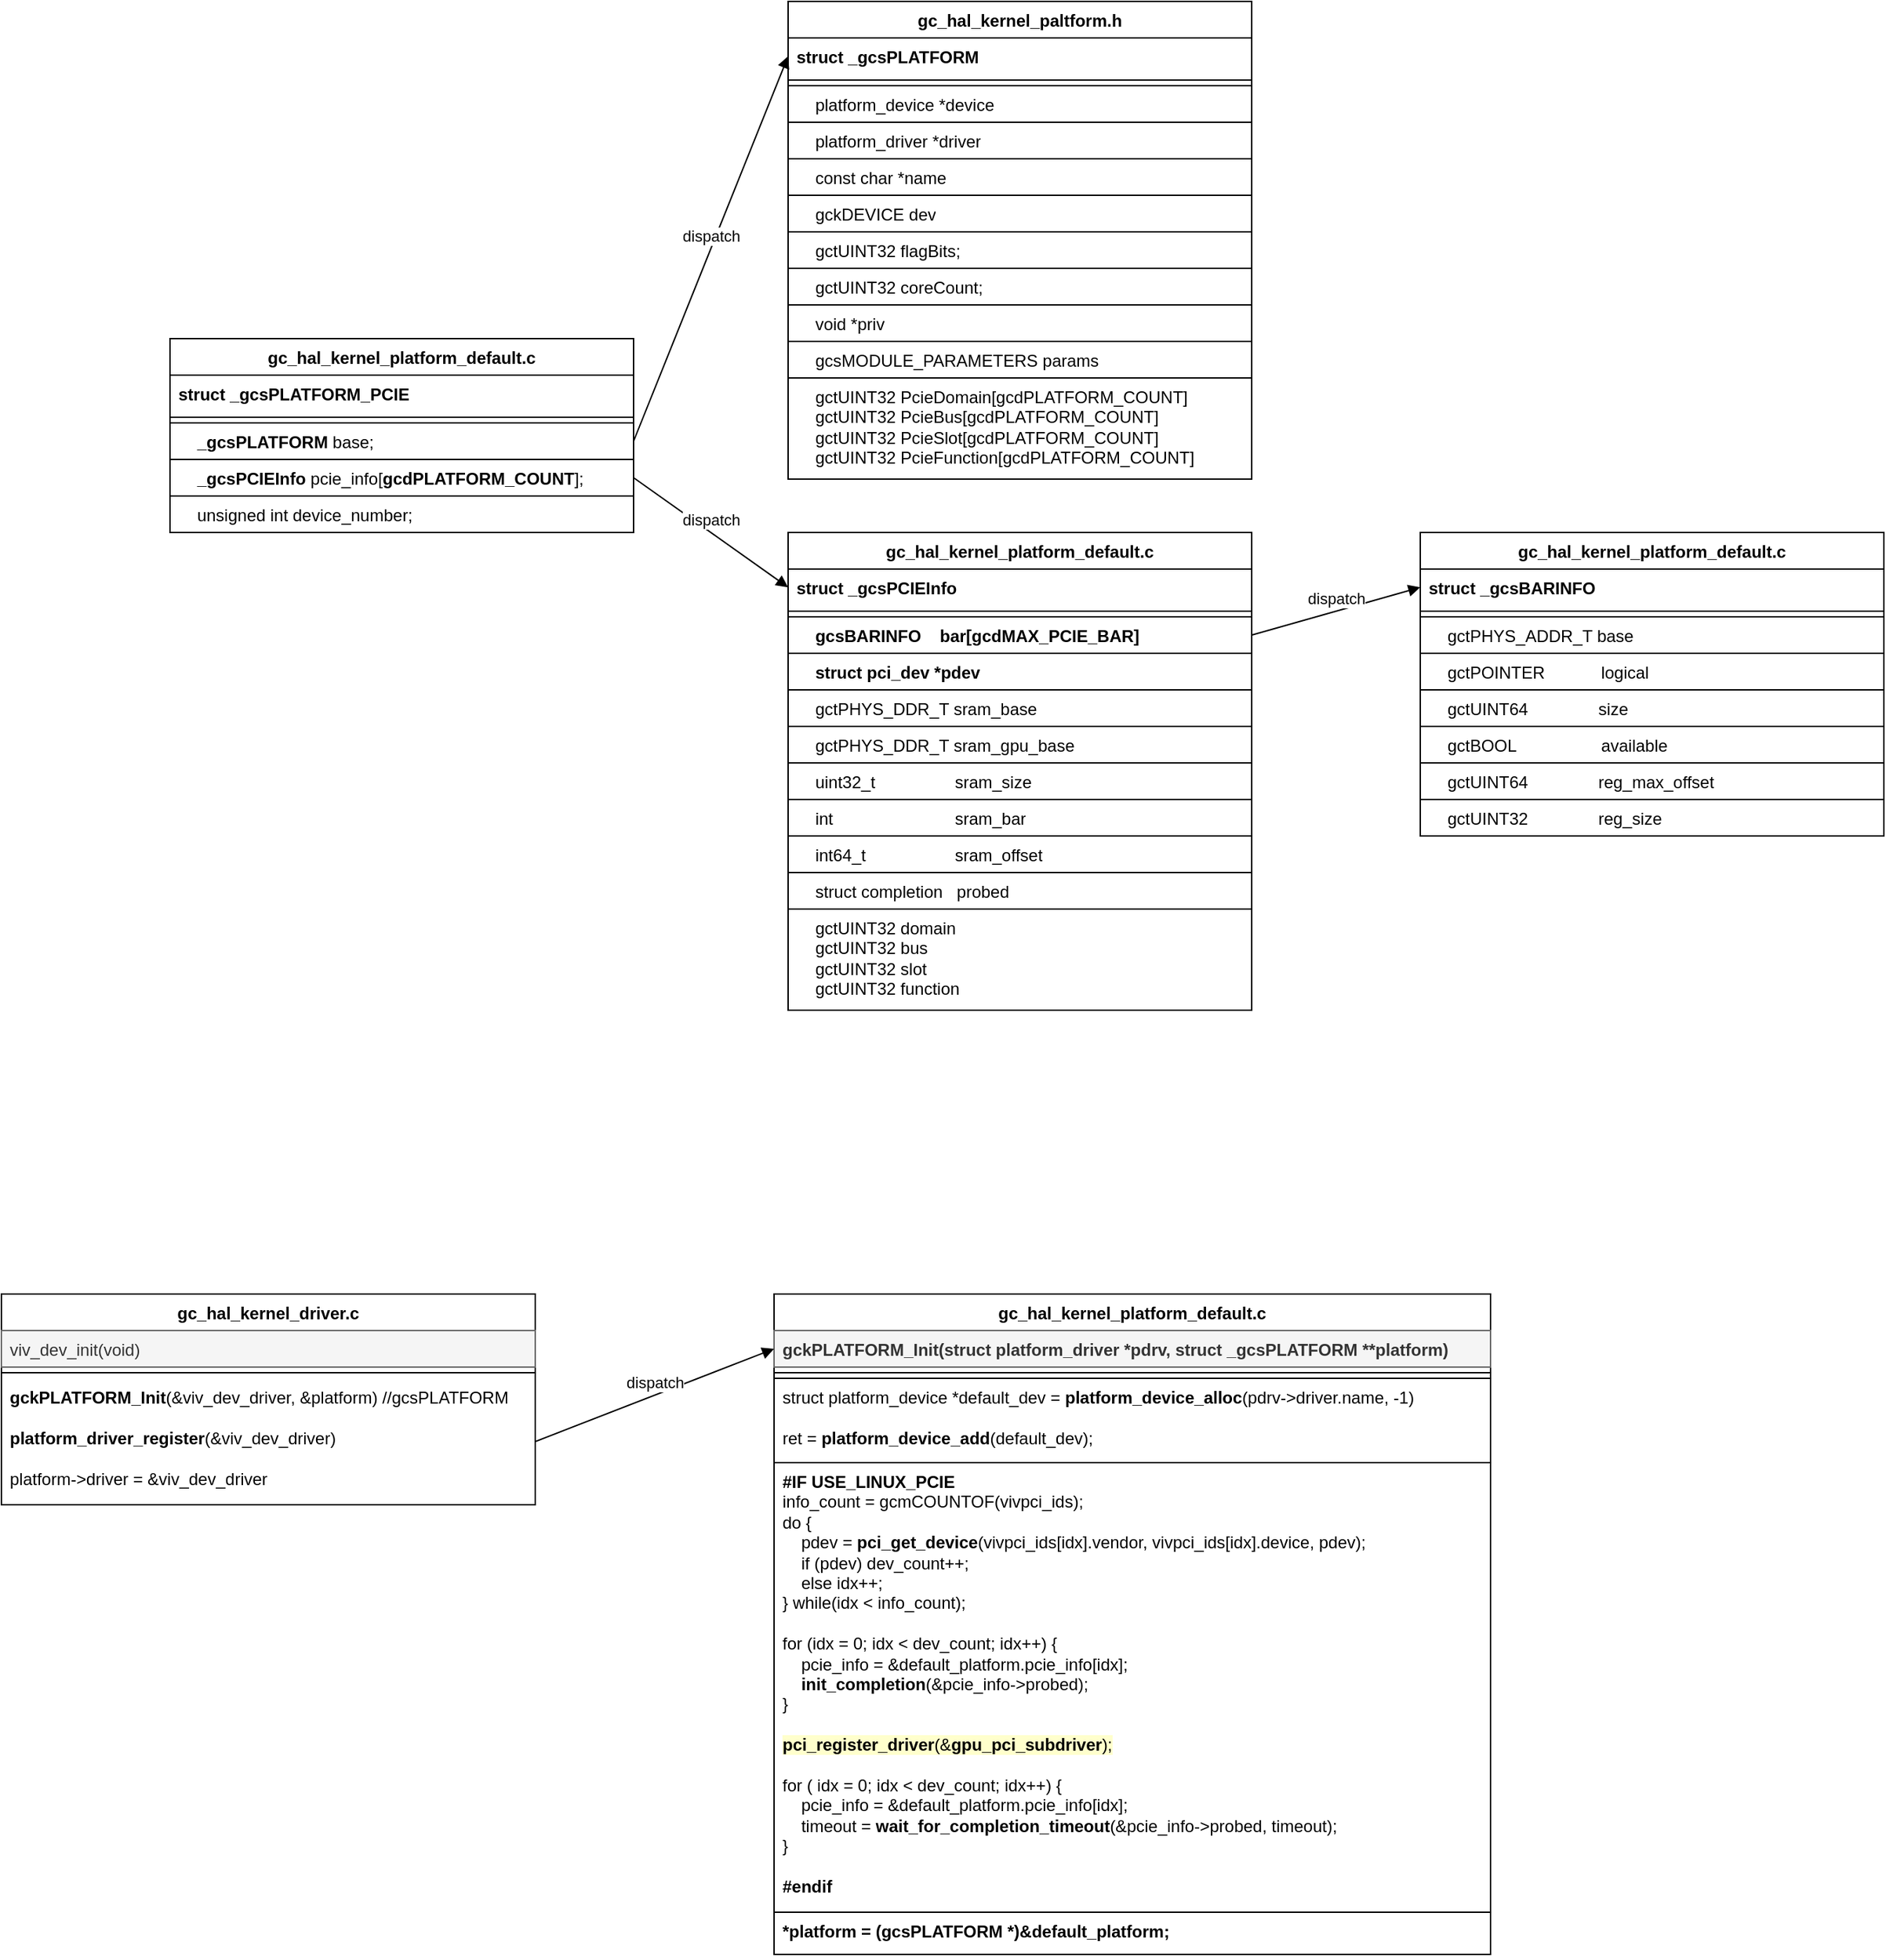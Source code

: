 <mxfile version="26.0.14">
  <diagram name="Page-1" id="wO5cqh8CYZ76xLUZRR5B">
    <mxGraphModel dx="1731" dy="2123" grid="1" gridSize="10" guides="1" tooltips="1" connect="1" arrows="1" fold="1" page="1" pageScale="1" pageWidth="850" pageHeight="1100" math="0" shadow="0">
      <root>
        <mxCell id="0" />
        <mxCell id="1" parent="0" />
        <mxCell id="h7-dKMPolAdH-bQS6LUS-2" value="gc_hal_kernel_driver.c" style="swimlane;fontStyle=1;align=center;verticalAlign=top;childLayout=stackLayout;horizontal=1;startSize=26;horizontalStack=0;resizeParent=1;resizeParentMax=0;resizeLast=0;collapsible=1;marginBottom=0;whiteSpace=wrap;html=1;" vertex="1" parent="1">
          <mxGeometry x="40" y="40" width="380" height="150" as="geometry" />
        </mxCell>
        <mxCell id="h7-dKMPolAdH-bQS6LUS-3" value="viv_dev_init(void)" style="text;strokeColor=#666666;fillColor=#f5f5f5;align=left;verticalAlign=top;spacingLeft=4;spacingRight=4;overflow=hidden;rotatable=0;points=[[0,0.5],[1,0.5]];portConstraint=eastwest;whiteSpace=wrap;html=1;fontColor=#333333;" vertex="1" parent="h7-dKMPolAdH-bQS6LUS-2">
          <mxGeometry y="26" width="380" height="26" as="geometry" />
        </mxCell>
        <mxCell id="h7-dKMPolAdH-bQS6LUS-4" value="" style="line;strokeWidth=1;fillColor=none;align=left;verticalAlign=middle;spacingTop=-1;spacingLeft=3;spacingRight=3;rotatable=0;labelPosition=right;points=[];portConstraint=eastwest;strokeColor=inherit;" vertex="1" parent="h7-dKMPolAdH-bQS6LUS-2">
          <mxGeometry y="52" width="380" height="8" as="geometry" />
        </mxCell>
        <mxCell id="h7-dKMPolAdH-bQS6LUS-5" value="&lt;b&gt;gckPLATFORM_Init&lt;/b&gt;(&amp;amp;viv_dev_driver, &amp;amp;platform) //gcsPLATFORM&lt;div&gt;&lt;br&gt;&lt;/div&gt;&lt;div&gt;&lt;b&gt;platform_driver_register&lt;/b&gt;(&amp;amp;viv_dev_driver)&lt;/div&gt;&lt;div&gt;&lt;br&gt;&lt;/div&gt;&lt;div&gt;platform-&amp;gt;driver = &amp;amp;viv_dev_driver&lt;/div&gt;" style="text;strokeColor=none;fillColor=none;align=left;verticalAlign=top;spacingLeft=4;spacingRight=4;overflow=hidden;rotatable=0;points=[[0,0.5],[1,0.5]];portConstraint=eastwest;whiteSpace=wrap;html=1;" vertex="1" parent="h7-dKMPolAdH-bQS6LUS-2">
          <mxGeometry y="60" width="380" height="90" as="geometry" />
        </mxCell>
        <mxCell id="h7-dKMPolAdH-bQS6LUS-6" value="gc_hal_kernel_platform_default.c" style="swimlane;fontStyle=1;align=center;verticalAlign=top;childLayout=stackLayout;horizontal=1;startSize=26;horizontalStack=0;resizeParent=1;resizeParentMax=0;resizeLast=0;collapsible=1;marginBottom=0;whiteSpace=wrap;html=1;" vertex="1" parent="1">
          <mxGeometry x="590" y="40" width="510" height="470" as="geometry" />
        </mxCell>
        <mxCell id="h7-dKMPolAdH-bQS6LUS-7" value="&lt;b&gt;gckPLATFORM_Init(struct platform_driver *pdrv, struct _gcsPLATFORM **platform)&lt;/b&gt;" style="text;strokeColor=#666666;fillColor=#f5f5f5;align=left;verticalAlign=top;spacingLeft=4;spacingRight=4;overflow=hidden;rotatable=0;points=[[0,0.5],[1,0.5]];portConstraint=eastwest;whiteSpace=wrap;html=1;fontColor=#333333;" vertex="1" parent="h7-dKMPolAdH-bQS6LUS-6">
          <mxGeometry y="26" width="510" height="26" as="geometry" />
        </mxCell>
        <mxCell id="h7-dKMPolAdH-bQS6LUS-8" value="" style="line;strokeWidth=1;fillColor=none;align=left;verticalAlign=middle;spacingTop=-1;spacingLeft=3;spacingRight=3;rotatable=0;labelPosition=right;points=[];portConstraint=eastwest;strokeColor=inherit;" vertex="1" parent="h7-dKMPolAdH-bQS6LUS-6">
          <mxGeometry y="52" width="510" height="8" as="geometry" />
        </mxCell>
        <mxCell id="h7-dKMPolAdH-bQS6LUS-9" value="struct platform_device *default_dev = &lt;b&gt;platform_device_alloc&lt;/b&gt;(pdrv-&amp;gt;driver.name, -1)&lt;div&gt;&lt;br&gt;&lt;/div&gt;&lt;div&gt;ret = &lt;b&gt;platform_device_add&lt;/b&gt;(default_dev);&lt;/div&gt;" style="text;strokeColor=default;fillColor=none;align=left;verticalAlign=top;spacingLeft=4;spacingRight=4;overflow=hidden;rotatable=0;points=[[0,0.5],[1,0.5]];portConstraint=eastwest;whiteSpace=wrap;html=1;" vertex="1" parent="h7-dKMPolAdH-bQS6LUS-6">
          <mxGeometry y="60" width="510" height="60" as="geometry" />
        </mxCell>
        <mxCell id="h7-dKMPolAdH-bQS6LUS-10" value="&lt;div&gt;&lt;b&gt;#IF USE_LINUX_PCIE&lt;/b&gt;&lt;/div&gt;&lt;div&gt;info_count = gcmCOUNTOF(vivpci_ids);&lt;/div&gt;&lt;div&gt;do {&lt;/div&gt;&lt;div&gt;&amp;nbsp; &amp;nbsp; pdev = &lt;b&gt;pci_get_device&lt;/b&gt;(vivpci_ids[idx].vendor, vivpci_ids[idx].device, pdev);&lt;/div&gt;&lt;div&gt;&amp;nbsp; &amp;nbsp; if (pdev) dev_count++;&lt;/div&gt;&lt;div&gt;&amp;nbsp; &amp;nbsp; else idx++;&lt;/div&gt;&lt;div&gt;} while(idx &amp;lt; info_count);&lt;/div&gt;&lt;div&gt;&lt;br&gt;&lt;/div&gt;&lt;div&gt;for (idx = 0; idx &amp;lt; dev_count; idx++) {&lt;/div&gt;&lt;div&gt;&amp;nbsp; &amp;nbsp; pcie_info = &amp;amp;default_platform.pcie_info[idx];&lt;/div&gt;&lt;div&gt;&amp;nbsp; &amp;nbsp; &lt;b&gt;init_completion&lt;/b&gt;(&amp;amp;pcie_info-&amp;gt;probed);&lt;/div&gt;&lt;div&gt;}&lt;/div&gt;&lt;div&gt;&lt;br&gt;&lt;/div&gt;&lt;div&gt;&lt;span style=&quot;background-color: light-dark(rgb(255, 255, 204), rgb(255, 255, 255));&quot;&gt;&lt;b&gt;pci_register_driver&lt;/b&gt;(&amp;amp;&lt;b&gt;gpu_pci_subdriver&lt;/b&gt;);&lt;/span&gt;&lt;/div&gt;&lt;div&gt;&lt;span style=&quot;background-color: light-dark(rgb(255, 255, 204), rgb(255, 255, 255));&quot;&gt;&lt;font&gt;&lt;br&gt;&lt;/font&gt;&lt;/span&gt;&lt;/div&gt;&lt;div&gt;&lt;font style=&quot;background-color: light-dark(#ffffff, var(--ge-dark-color, #121212));&quot;&gt;for ( idx = 0; idx &amp;lt; dev_count; idx++) {&lt;/font&gt;&lt;/div&gt;&lt;div&gt;&lt;font style=&quot;background-color: light-dark(#ffffff, var(--ge-dark-color, #121212));&quot;&gt;&amp;nbsp; &amp;nbsp; pcie_info = &amp;amp;default_platform.pcie_info[idx];&lt;/font&gt;&lt;/div&gt;&lt;div&gt;&lt;font style=&quot;background-color: light-dark(#ffffff, var(--ge-dark-color, #121212));&quot;&gt;&amp;nbsp; &amp;nbsp; timeout = &lt;b&gt;wait_for_completion_timeout&lt;/b&gt;(&amp;amp;pcie_info-&amp;gt;probed, timeout);&lt;/font&gt;&lt;/div&gt;&lt;div&gt;&lt;font style=&quot;background-color: light-dark(#ffffff, var(--ge-dark-color, #121212));&quot;&gt;}&lt;/font&gt;&lt;/div&gt;&lt;div&gt;&lt;br&gt;&lt;/div&gt;&lt;div&gt;&lt;b&gt;#endif&lt;/b&gt;&lt;/div&gt;" style="text;strokeColor=default;fillColor=none;align=left;verticalAlign=top;spacingLeft=4;spacingRight=4;overflow=hidden;rotatable=0;points=[[0,0.5],[1,0.5]];portConstraint=eastwest;whiteSpace=wrap;html=1;" vertex="1" parent="h7-dKMPolAdH-bQS6LUS-6">
          <mxGeometry y="120" width="510" height="320" as="geometry" />
        </mxCell>
        <mxCell id="h7-dKMPolAdH-bQS6LUS-11" value="&lt;div&gt;&lt;b&gt;*platform = (gcsPLATFORM *)&amp;amp;default_platform;&lt;/b&gt;&lt;/div&gt;" style="text;strokeColor=default;fillColor=none;align=left;verticalAlign=top;spacingLeft=4;spacingRight=4;overflow=hidden;rotatable=0;points=[[0,0.5],[1,0.5]];portConstraint=eastwest;whiteSpace=wrap;html=1;" vertex="1" parent="h7-dKMPolAdH-bQS6LUS-6">
          <mxGeometry y="440" width="510" height="30" as="geometry" />
        </mxCell>
        <mxCell id="h7-dKMPolAdH-bQS6LUS-12" value="dispatch" style="html=1;verticalAlign=bottom;endArrow=block;curved=0;rounded=0;entryX=0;entryY=0.5;entryDx=0;entryDy=0;exitX=1;exitY=0.5;exitDx=0;exitDy=0;" edge="1" parent="1" source="h7-dKMPolAdH-bQS6LUS-5" target="h7-dKMPolAdH-bQS6LUS-7">
          <mxGeometry width="80" relative="1" as="geometry">
            <mxPoint x="-90" y="-90" as="sourcePoint" />
            <mxPoint x="300" y="-200" as="targetPoint" />
          </mxGeometry>
        </mxCell>
        <mxCell id="h7-dKMPolAdH-bQS6LUS-13" value="gc_hal_kernel_platform_default.c" style="swimlane;fontStyle=1;align=center;verticalAlign=top;childLayout=stackLayout;horizontal=1;startSize=26;horizontalStack=0;resizeParent=1;resizeParentMax=0;resizeLast=0;collapsible=1;marginBottom=0;whiteSpace=wrap;html=1;" vertex="1" parent="1">
          <mxGeometry x="160" y="-640" width="330" height="138" as="geometry" />
        </mxCell>
        <mxCell id="h7-dKMPolAdH-bQS6LUS-14" value="&lt;b&gt;struct _gcsPLATFORM_PCIE&lt;/b&gt;" style="text;strokeColor=none;fillColor=none;align=left;verticalAlign=top;spacingLeft=4;spacingRight=4;overflow=hidden;rotatable=0;points=[[0,0.5],[1,0.5]];portConstraint=eastwest;whiteSpace=wrap;html=1;" vertex="1" parent="h7-dKMPolAdH-bQS6LUS-13">
          <mxGeometry y="26" width="330" height="26" as="geometry" />
        </mxCell>
        <mxCell id="h7-dKMPolAdH-bQS6LUS-15" value="" style="line;strokeWidth=1;fillColor=none;align=left;verticalAlign=middle;spacingTop=-1;spacingLeft=3;spacingRight=3;rotatable=0;labelPosition=right;points=[];portConstraint=eastwest;strokeColor=inherit;" vertex="1" parent="h7-dKMPolAdH-bQS6LUS-13">
          <mxGeometry y="52" width="330" height="8" as="geometry" />
        </mxCell>
        <mxCell id="h7-dKMPolAdH-bQS6LUS-16" value="&lt;b&gt;&amp;nbsp; &amp;nbsp; _gcsPLATFORM&lt;/b&gt; base;" style="text;strokeColor=default;fillColor=none;align=left;verticalAlign=top;spacingLeft=4;spacingRight=4;overflow=hidden;rotatable=0;points=[[0,0.5],[1,0.5]];portConstraint=eastwest;whiteSpace=wrap;html=1;" vertex="1" parent="h7-dKMPolAdH-bQS6LUS-13">
          <mxGeometry y="60" width="330" height="26" as="geometry" />
        </mxCell>
        <mxCell id="h7-dKMPolAdH-bQS6LUS-17" value="&lt;b&gt;&amp;nbsp; &amp;nbsp; _gcsPCIEInfo &lt;/b&gt;pcie_info[&lt;b&gt;gcdPLATFORM_COUNT&lt;/b&gt;];" style="text;strokeColor=default;fillColor=none;align=left;verticalAlign=top;spacingLeft=4;spacingRight=4;overflow=hidden;rotatable=0;points=[[0,0.5],[1,0.5]];portConstraint=eastwest;whiteSpace=wrap;html=1;" vertex="1" parent="h7-dKMPolAdH-bQS6LUS-13">
          <mxGeometry y="86" width="330" height="26" as="geometry" />
        </mxCell>
        <mxCell id="h7-dKMPolAdH-bQS6LUS-18" value="&amp;nbsp; &amp;nbsp; unsigned int device_number;" style="text;strokeColor=default;fillColor=none;align=left;verticalAlign=top;spacingLeft=4;spacingRight=4;overflow=hidden;rotatable=0;points=[[0,0.5],[1,0.5]];portConstraint=eastwest;whiteSpace=wrap;html=1;" vertex="1" parent="h7-dKMPolAdH-bQS6LUS-13">
          <mxGeometry y="112" width="330" height="26" as="geometry" />
        </mxCell>
        <mxCell id="h7-dKMPolAdH-bQS6LUS-19" value="gc_hal_kernel_platform_default.c" style="swimlane;fontStyle=1;align=center;verticalAlign=top;childLayout=stackLayout;horizontal=1;startSize=26;horizontalStack=0;resizeParent=1;resizeParentMax=0;resizeLast=0;collapsible=1;marginBottom=0;whiteSpace=wrap;html=1;" vertex="1" parent="1">
          <mxGeometry x="600" y="-502" width="330" height="340" as="geometry" />
        </mxCell>
        <mxCell id="h7-dKMPolAdH-bQS6LUS-20" value="&lt;b&gt;struct _gcsPCIEInfo&lt;/b&gt;" style="text;strokeColor=none;fillColor=none;align=left;verticalAlign=top;spacingLeft=4;spacingRight=4;overflow=hidden;rotatable=0;points=[[0,0.5],[1,0.5]];portConstraint=eastwest;whiteSpace=wrap;html=1;" vertex="1" parent="h7-dKMPolAdH-bQS6LUS-19">
          <mxGeometry y="26" width="330" height="26" as="geometry" />
        </mxCell>
        <mxCell id="h7-dKMPolAdH-bQS6LUS-21" value="" style="line;strokeWidth=1;fillColor=none;align=left;verticalAlign=middle;spacingTop=-1;spacingLeft=3;spacingRight=3;rotatable=0;labelPosition=right;points=[];portConstraint=eastwest;strokeColor=inherit;" vertex="1" parent="h7-dKMPolAdH-bQS6LUS-19">
          <mxGeometry y="52" width="330" height="8" as="geometry" />
        </mxCell>
        <mxCell id="h7-dKMPolAdH-bQS6LUS-22" value="&lt;b&gt;&amp;nbsp; &amp;nbsp; gcsBARINFO&amp;nbsp; &amp;nbsp; bar[gcdMAX_PCIE_BAR]&lt;/b&gt;" style="text;strokeColor=default;fillColor=none;align=left;verticalAlign=top;spacingLeft=4;spacingRight=4;overflow=hidden;rotatable=0;points=[[0,0.5],[1,0.5]];portConstraint=eastwest;whiteSpace=wrap;html=1;" vertex="1" parent="h7-dKMPolAdH-bQS6LUS-19">
          <mxGeometry y="60" width="330" height="26" as="geometry" />
        </mxCell>
        <mxCell id="h7-dKMPolAdH-bQS6LUS-23" value="&lt;b&gt;&amp;nbsp; &amp;nbsp; struct pci_dev *pdev&lt;/b&gt;" style="text;strokeColor=default;fillColor=none;align=left;verticalAlign=top;spacingLeft=4;spacingRight=4;overflow=hidden;rotatable=0;points=[[0,0.5],[1,0.5]];portConstraint=eastwest;whiteSpace=wrap;html=1;" vertex="1" parent="h7-dKMPolAdH-bQS6LUS-19">
          <mxGeometry y="86" width="330" height="26" as="geometry" />
        </mxCell>
        <mxCell id="h7-dKMPolAdH-bQS6LUS-37" value="&amp;nbsp; &amp;nbsp; gctPHYS_DDR_T sram_base" style="text;strokeColor=default;fillColor=none;align=left;verticalAlign=top;spacingLeft=4;spacingRight=4;overflow=hidden;rotatable=0;points=[[0,0.5],[1,0.5]];portConstraint=eastwest;whiteSpace=wrap;html=1;" vertex="1" parent="h7-dKMPolAdH-bQS6LUS-19">
          <mxGeometry y="112" width="330" height="26" as="geometry" />
        </mxCell>
        <mxCell id="h7-dKMPolAdH-bQS6LUS-38" value="&amp;nbsp; &amp;nbsp; gctPHYS_DDR_T sram_gpu_base" style="text;strokeColor=default;fillColor=none;align=left;verticalAlign=top;spacingLeft=4;spacingRight=4;overflow=hidden;rotatable=0;points=[[0,0.5],[1,0.5]];portConstraint=eastwest;whiteSpace=wrap;html=1;" vertex="1" parent="h7-dKMPolAdH-bQS6LUS-19">
          <mxGeometry y="138" width="330" height="26" as="geometry" />
        </mxCell>
        <mxCell id="h7-dKMPolAdH-bQS6LUS-24" value="&amp;nbsp; &amp;nbsp; uint32_t&amp;nbsp; &amp;nbsp; &amp;nbsp; &amp;nbsp; &amp;nbsp; &amp;nbsp; &amp;nbsp; &amp;nbsp; &amp;nbsp;sram_size" style="text;strokeColor=default;fillColor=none;align=left;verticalAlign=top;spacingLeft=4;spacingRight=4;overflow=hidden;rotatable=0;points=[[0,0.5],[1,0.5]];portConstraint=eastwest;whiteSpace=wrap;html=1;" vertex="1" parent="h7-dKMPolAdH-bQS6LUS-19">
          <mxGeometry y="164" width="330" height="26" as="geometry" />
        </mxCell>
        <mxCell id="h7-dKMPolAdH-bQS6LUS-39" value="&amp;nbsp; &amp;nbsp; int&amp;nbsp; &amp;nbsp; &amp;nbsp; &amp;nbsp; &amp;nbsp; &amp;nbsp; &amp;nbsp; &amp;nbsp; &amp;nbsp; &amp;nbsp; &amp;nbsp; &amp;nbsp; &amp;nbsp; sram_bar" style="text;strokeColor=default;fillColor=none;align=left;verticalAlign=top;spacingLeft=4;spacingRight=4;overflow=hidden;rotatable=0;points=[[0,0.5],[1,0.5]];portConstraint=eastwest;whiteSpace=wrap;html=1;" vertex="1" parent="h7-dKMPolAdH-bQS6LUS-19">
          <mxGeometry y="190" width="330" height="26" as="geometry" />
        </mxCell>
        <mxCell id="h7-dKMPolAdH-bQS6LUS-40" value="&amp;nbsp; &amp;nbsp; int64_t&amp;nbsp; &amp;nbsp; &amp;nbsp; &amp;nbsp; &amp;nbsp; &amp;nbsp; &amp;nbsp; &amp;nbsp; &amp;nbsp; &amp;nbsp;sram_offset" style="text;strokeColor=default;fillColor=none;align=left;verticalAlign=top;spacingLeft=4;spacingRight=4;overflow=hidden;rotatable=0;points=[[0,0.5],[1,0.5]];portConstraint=eastwest;whiteSpace=wrap;html=1;" vertex="1" parent="h7-dKMPolAdH-bQS6LUS-19">
          <mxGeometry y="216" width="330" height="26" as="geometry" />
        </mxCell>
        <mxCell id="h7-dKMPolAdH-bQS6LUS-41" value="&amp;nbsp; &amp;nbsp; struct completion&amp;nbsp; &amp;nbsp;probed" style="text;strokeColor=default;fillColor=none;align=left;verticalAlign=top;spacingLeft=4;spacingRight=4;overflow=hidden;rotatable=0;points=[[0,0.5],[1,0.5]];portConstraint=eastwest;whiteSpace=wrap;html=1;" vertex="1" parent="h7-dKMPolAdH-bQS6LUS-19">
          <mxGeometry y="242" width="330" height="26" as="geometry" />
        </mxCell>
        <mxCell id="h7-dKMPolAdH-bQS6LUS-42" value="&amp;nbsp; &amp;nbsp; gctUINT32 domain&lt;br&gt;&amp;nbsp; &amp;nbsp; gctUINT32 bus&lt;div&gt;&amp;nbsp; &amp;nbsp; gctUINT32 slot&lt;/div&gt;&lt;div&gt;&amp;nbsp; &amp;nbsp; gctUINT32 function&lt;/div&gt;" style="text;strokeColor=default;fillColor=none;align=left;verticalAlign=top;spacingLeft=4;spacingRight=4;overflow=hidden;rotatable=0;points=[[0,0.5],[1,0.5]];portConstraint=eastwest;whiteSpace=wrap;html=1;" vertex="1" parent="h7-dKMPolAdH-bQS6LUS-19">
          <mxGeometry y="268" width="330" height="72" as="geometry" />
        </mxCell>
        <mxCell id="h7-dKMPolAdH-bQS6LUS-25" value="gc_hal_kernel_paltform.h" style="swimlane;fontStyle=1;align=center;verticalAlign=top;childLayout=stackLayout;horizontal=1;startSize=26;horizontalStack=0;resizeParent=1;resizeParentMax=0;resizeLast=0;collapsible=1;marginBottom=0;whiteSpace=wrap;html=1;" vertex="1" parent="1">
          <mxGeometry x="600" y="-880" width="330" height="340" as="geometry" />
        </mxCell>
        <mxCell id="h7-dKMPolAdH-bQS6LUS-26" value="&lt;b&gt;struct _gcsPLATFORM&lt;/b&gt;" style="text;strokeColor=none;fillColor=none;align=left;verticalAlign=top;spacingLeft=4;spacingRight=4;overflow=hidden;rotatable=0;points=[[0,0.5],[1,0.5]];portConstraint=eastwest;whiteSpace=wrap;html=1;" vertex="1" parent="h7-dKMPolAdH-bQS6LUS-25">
          <mxGeometry y="26" width="330" height="26" as="geometry" />
        </mxCell>
        <mxCell id="h7-dKMPolAdH-bQS6LUS-27" value="" style="line;strokeWidth=1;fillColor=none;align=left;verticalAlign=middle;spacingTop=-1;spacingLeft=3;spacingRight=3;rotatable=0;labelPosition=right;points=[];portConstraint=eastwest;strokeColor=inherit;" vertex="1" parent="h7-dKMPolAdH-bQS6LUS-25">
          <mxGeometry y="52" width="330" height="8" as="geometry" />
        </mxCell>
        <mxCell id="h7-dKMPolAdH-bQS6LUS-28" value="&amp;nbsp; &amp;nbsp; platform_device *device" style="text;strokeColor=default;fillColor=none;align=left;verticalAlign=top;spacingLeft=4;spacingRight=4;overflow=hidden;rotatable=0;points=[[0,0.5],[1,0.5]];portConstraint=eastwest;whiteSpace=wrap;html=1;" vertex="1" parent="h7-dKMPolAdH-bQS6LUS-25">
          <mxGeometry y="60" width="330" height="26" as="geometry" />
        </mxCell>
        <mxCell id="h7-dKMPolAdH-bQS6LUS-31" value="&amp;nbsp; &amp;nbsp; platform_driver *driver" style="text;strokeColor=default;fillColor=none;align=left;verticalAlign=top;spacingLeft=4;spacingRight=4;overflow=hidden;rotatable=0;points=[[0,0.5],[1,0.5]];portConstraint=eastwest;whiteSpace=wrap;html=1;" vertex="1" parent="h7-dKMPolAdH-bQS6LUS-25">
          <mxGeometry y="86" width="330" height="26" as="geometry" />
        </mxCell>
        <mxCell id="h7-dKMPolAdH-bQS6LUS-33" value="&amp;nbsp; &amp;nbsp; const char *name" style="text;strokeColor=default;fillColor=none;align=left;verticalAlign=top;spacingLeft=4;spacingRight=4;overflow=hidden;rotatable=0;points=[[0,0.5],[1,0.5]];portConstraint=eastwest;whiteSpace=wrap;html=1;" vertex="1" parent="h7-dKMPolAdH-bQS6LUS-25">
          <mxGeometry y="112" width="330" height="26" as="geometry" />
        </mxCell>
        <mxCell id="h7-dKMPolAdH-bQS6LUS-32" value="&amp;nbsp; &amp;nbsp; gckDEVICE dev" style="text;strokeColor=default;fillColor=none;align=left;verticalAlign=top;spacingLeft=4;spacingRight=4;overflow=hidden;rotatable=0;points=[[0,0.5],[1,0.5]];portConstraint=eastwest;whiteSpace=wrap;html=1;" vertex="1" parent="h7-dKMPolAdH-bQS6LUS-25">
          <mxGeometry y="138" width="330" height="26" as="geometry" />
        </mxCell>
        <mxCell id="h7-dKMPolAdH-bQS6LUS-29" value="&amp;nbsp; &amp;nbsp; gctUINT32 flagBits;" style="text;strokeColor=default;fillColor=none;align=left;verticalAlign=top;spacingLeft=4;spacingRight=4;overflow=hidden;rotatable=0;points=[[0,0.5],[1,0.5]];portConstraint=eastwest;whiteSpace=wrap;html=1;" vertex="1" parent="h7-dKMPolAdH-bQS6LUS-25">
          <mxGeometry y="164" width="330" height="26" as="geometry" />
        </mxCell>
        <mxCell id="h7-dKMPolAdH-bQS6LUS-30" value="&amp;nbsp; &amp;nbsp; gctUINT32 coreCount;" style="text;strokeColor=default;fillColor=none;align=left;verticalAlign=top;spacingLeft=4;spacingRight=4;overflow=hidden;rotatable=0;points=[[0,0.5],[1,0.5]];portConstraint=eastwest;whiteSpace=wrap;html=1;" vertex="1" parent="h7-dKMPolAdH-bQS6LUS-25">
          <mxGeometry y="190" width="330" height="26" as="geometry" />
        </mxCell>
        <mxCell id="h7-dKMPolAdH-bQS6LUS-34" value="&amp;nbsp; &amp;nbsp; void *priv" style="text;strokeColor=default;fillColor=none;align=left;verticalAlign=top;spacingLeft=4;spacingRight=4;overflow=hidden;rotatable=0;points=[[0,0.5],[1,0.5]];portConstraint=eastwest;whiteSpace=wrap;html=1;" vertex="1" parent="h7-dKMPolAdH-bQS6LUS-25">
          <mxGeometry y="216" width="330" height="26" as="geometry" />
        </mxCell>
        <mxCell id="h7-dKMPolAdH-bQS6LUS-35" value="&amp;nbsp; &amp;nbsp; gcsMODULE_PARAMETERS params" style="text;strokeColor=default;fillColor=none;align=left;verticalAlign=top;spacingLeft=4;spacingRight=4;overflow=hidden;rotatable=0;points=[[0,0.5],[1,0.5]];portConstraint=eastwest;whiteSpace=wrap;html=1;" vertex="1" parent="h7-dKMPolAdH-bQS6LUS-25">
          <mxGeometry y="242" width="330" height="26" as="geometry" />
        </mxCell>
        <mxCell id="h7-dKMPolAdH-bQS6LUS-36" value="&amp;nbsp; &amp;nbsp; gctUINT32 PcieDomain[gcdPLATFORM_COUNT]&lt;div&gt;&amp;nbsp; &amp;nbsp; gctUINT32 PcieBus[gcdPLATFORM_COUNT]&lt;/div&gt;&lt;div&gt;&amp;nbsp; &amp;nbsp; gctUINT32 PcieSlot[gcdPLATFORM_COUNT]&lt;/div&gt;&lt;div&gt;&amp;nbsp; &amp;nbsp; gctUINT32 PcieFunction[gcdPLATFORM_COUNT]&lt;/div&gt;" style="text;strokeColor=default;fillColor=none;align=left;verticalAlign=top;spacingLeft=4;spacingRight=4;overflow=hidden;rotatable=0;points=[[0,0.5],[1,0.5]];portConstraint=eastwest;whiteSpace=wrap;html=1;" vertex="1" parent="h7-dKMPolAdH-bQS6LUS-25">
          <mxGeometry y="268" width="330" height="72" as="geometry" />
        </mxCell>
        <mxCell id="h7-dKMPolAdH-bQS6LUS-43" value="dispatch" style="html=1;verticalAlign=bottom;endArrow=block;curved=0;rounded=0;exitX=1;exitY=0.5;exitDx=0;exitDy=0;entryX=0;entryY=0.5;entryDx=0;entryDy=0;" edge="1" parent="1" source="h7-dKMPolAdH-bQS6LUS-16" target="h7-dKMPolAdH-bQS6LUS-26">
          <mxGeometry width="80" relative="1" as="geometry">
            <mxPoint x="290" y="-214" as="sourcePoint" />
            <mxPoint x="450" y="-280" as="targetPoint" />
          </mxGeometry>
        </mxCell>
        <mxCell id="h7-dKMPolAdH-bQS6LUS-44" value="dispatch" style="html=1;verticalAlign=bottom;endArrow=block;curved=0;rounded=0;exitX=1;exitY=0.5;exitDx=0;exitDy=0;entryX=0;entryY=0.5;entryDx=0;entryDy=0;" edge="1" parent="1" source="h7-dKMPolAdH-bQS6LUS-17" target="h7-dKMPolAdH-bQS6LUS-20">
          <mxGeometry width="80" relative="1" as="geometry">
            <mxPoint x="540" y="-447" as="sourcePoint" />
            <mxPoint x="680" y="-401" as="targetPoint" />
          </mxGeometry>
        </mxCell>
        <mxCell id="h7-dKMPolAdH-bQS6LUS-45" value="gc_hal_kernel_platform_default.c" style="swimlane;fontStyle=1;align=center;verticalAlign=top;childLayout=stackLayout;horizontal=1;startSize=26;horizontalStack=0;resizeParent=1;resizeParentMax=0;resizeLast=0;collapsible=1;marginBottom=0;whiteSpace=wrap;html=1;" vertex="1" parent="1">
          <mxGeometry x="1050" y="-502" width="330" height="216" as="geometry" />
        </mxCell>
        <mxCell id="h7-dKMPolAdH-bQS6LUS-46" value="&lt;b&gt;struct _gcsBARINFO&lt;/b&gt;" style="text;strokeColor=none;fillColor=none;align=left;verticalAlign=top;spacingLeft=4;spacingRight=4;overflow=hidden;rotatable=0;points=[[0,0.5],[1,0.5]];portConstraint=eastwest;whiteSpace=wrap;html=1;" vertex="1" parent="h7-dKMPolAdH-bQS6LUS-45">
          <mxGeometry y="26" width="330" height="26" as="geometry" />
        </mxCell>
        <mxCell id="h7-dKMPolAdH-bQS6LUS-47" value="" style="line;strokeWidth=1;fillColor=none;align=left;verticalAlign=middle;spacingTop=-1;spacingLeft=3;spacingRight=3;rotatable=0;labelPosition=right;points=[];portConstraint=eastwest;strokeColor=inherit;" vertex="1" parent="h7-dKMPolAdH-bQS6LUS-45">
          <mxGeometry y="52" width="330" height="8" as="geometry" />
        </mxCell>
        <mxCell id="h7-dKMPolAdH-bQS6LUS-48" value="&amp;nbsp; &amp;nbsp; gctPHYS_ADDR_T base" style="text;strokeColor=default;fillColor=none;align=left;verticalAlign=top;spacingLeft=4;spacingRight=4;overflow=hidden;rotatable=0;points=[[0,0.5],[1,0.5]];portConstraint=eastwest;whiteSpace=wrap;html=1;" vertex="1" parent="h7-dKMPolAdH-bQS6LUS-45">
          <mxGeometry y="60" width="330" height="26" as="geometry" />
        </mxCell>
        <mxCell id="h7-dKMPolAdH-bQS6LUS-49" value="&amp;nbsp; &amp;nbsp; gctPOINTER&amp;nbsp; &amp;nbsp; &amp;nbsp; &amp;nbsp; &amp;nbsp; &amp;nbsp; logical" style="text;strokeColor=default;fillColor=none;align=left;verticalAlign=top;spacingLeft=4;spacingRight=4;overflow=hidden;rotatable=0;points=[[0,0.5],[1,0.5]];portConstraint=eastwest;whiteSpace=wrap;html=1;" vertex="1" parent="h7-dKMPolAdH-bQS6LUS-45">
          <mxGeometry y="86" width="330" height="26" as="geometry" />
        </mxCell>
        <mxCell id="h7-dKMPolAdH-bQS6LUS-50" value="&amp;nbsp; &amp;nbsp; gctUINT64&amp;nbsp; &amp;nbsp; &amp;nbsp; &amp;nbsp; &amp;nbsp; &amp;nbsp; &amp;nbsp; &amp;nbsp;size" style="text;strokeColor=default;fillColor=none;align=left;verticalAlign=top;spacingLeft=4;spacingRight=4;overflow=hidden;rotatable=0;points=[[0,0.5],[1,0.5]];portConstraint=eastwest;whiteSpace=wrap;html=1;" vertex="1" parent="h7-dKMPolAdH-bQS6LUS-45">
          <mxGeometry y="112" width="330" height="26" as="geometry" />
        </mxCell>
        <mxCell id="h7-dKMPolAdH-bQS6LUS-51" value="&amp;nbsp; &amp;nbsp; gctBOOL&amp;nbsp; &amp;nbsp; &amp;nbsp; &amp;nbsp; &amp;nbsp; &amp;nbsp; &amp;nbsp; &amp;nbsp; &amp;nbsp; available" style="text;strokeColor=default;fillColor=none;align=left;verticalAlign=top;spacingLeft=4;spacingRight=4;overflow=hidden;rotatable=0;points=[[0,0.5],[1,0.5]];portConstraint=eastwest;whiteSpace=wrap;html=1;" vertex="1" parent="h7-dKMPolAdH-bQS6LUS-45">
          <mxGeometry y="138" width="330" height="26" as="geometry" />
        </mxCell>
        <mxCell id="h7-dKMPolAdH-bQS6LUS-52" value="&amp;nbsp; &amp;nbsp; gctUINT64&amp;nbsp; &amp;nbsp; &amp;nbsp; &amp;nbsp; &amp;nbsp; &amp;nbsp; &amp;nbsp; &amp;nbsp;reg_max_offset" style="text;strokeColor=default;fillColor=none;align=left;verticalAlign=top;spacingLeft=4;spacingRight=4;overflow=hidden;rotatable=0;points=[[0,0.5],[1,0.5]];portConstraint=eastwest;whiteSpace=wrap;html=1;" vertex="1" parent="h7-dKMPolAdH-bQS6LUS-45">
          <mxGeometry y="164" width="330" height="26" as="geometry" />
        </mxCell>
        <mxCell id="h7-dKMPolAdH-bQS6LUS-53" value="&amp;nbsp; &amp;nbsp; gctUINT32&amp;nbsp; &amp;nbsp; &amp;nbsp; &amp;nbsp; &amp;nbsp; &amp;nbsp; &amp;nbsp; &amp;nbsp;reg_size" style="text;strokeColor=default;fillColor=none;align=left;verticalAlign=top;spacingLeft=4;spacingRight=4;overflow=hidden;rotatable=0;points=[[0,0.5],[1,0.5]];portConstraint=eastwest;whiteSpace=wrap;html=1;" vertex="1" parent="h7-dKMPolAdH-bQS6LUS-45">
          <mxGeometry y="190" width="330" height="26" as="geometry" />
        </mxCell>
        <mxCell id="h7-dKMPolAdH-bQS6LUS-57" value="dispatch" style="html=1;verticalAlign=bottom;endArrow=block;curved=0;rounded=0;exitX=1;exitY=0.5;exitDx=0;exitDy=0;entryX=0;entryY=0.5;entryDx=0;entryDy=0;" edge="1" parent="1" source="h7-dKMPolAdH-bQS6LUS-22" target="h7-dKMPolAdH-bQS6LUS-46">
          <mxGeometry width="80" relative="1" as="geometry">
            <mxPoint x="1010" y="-620" as="sourcePoint" />
            <mxPoint x="1120" y="-542" as="targetPoint" />
          </mxGeometry>
        </mxCell>
      </root>
    </mxGraphModel>
  </diagram>
</mxfile>
